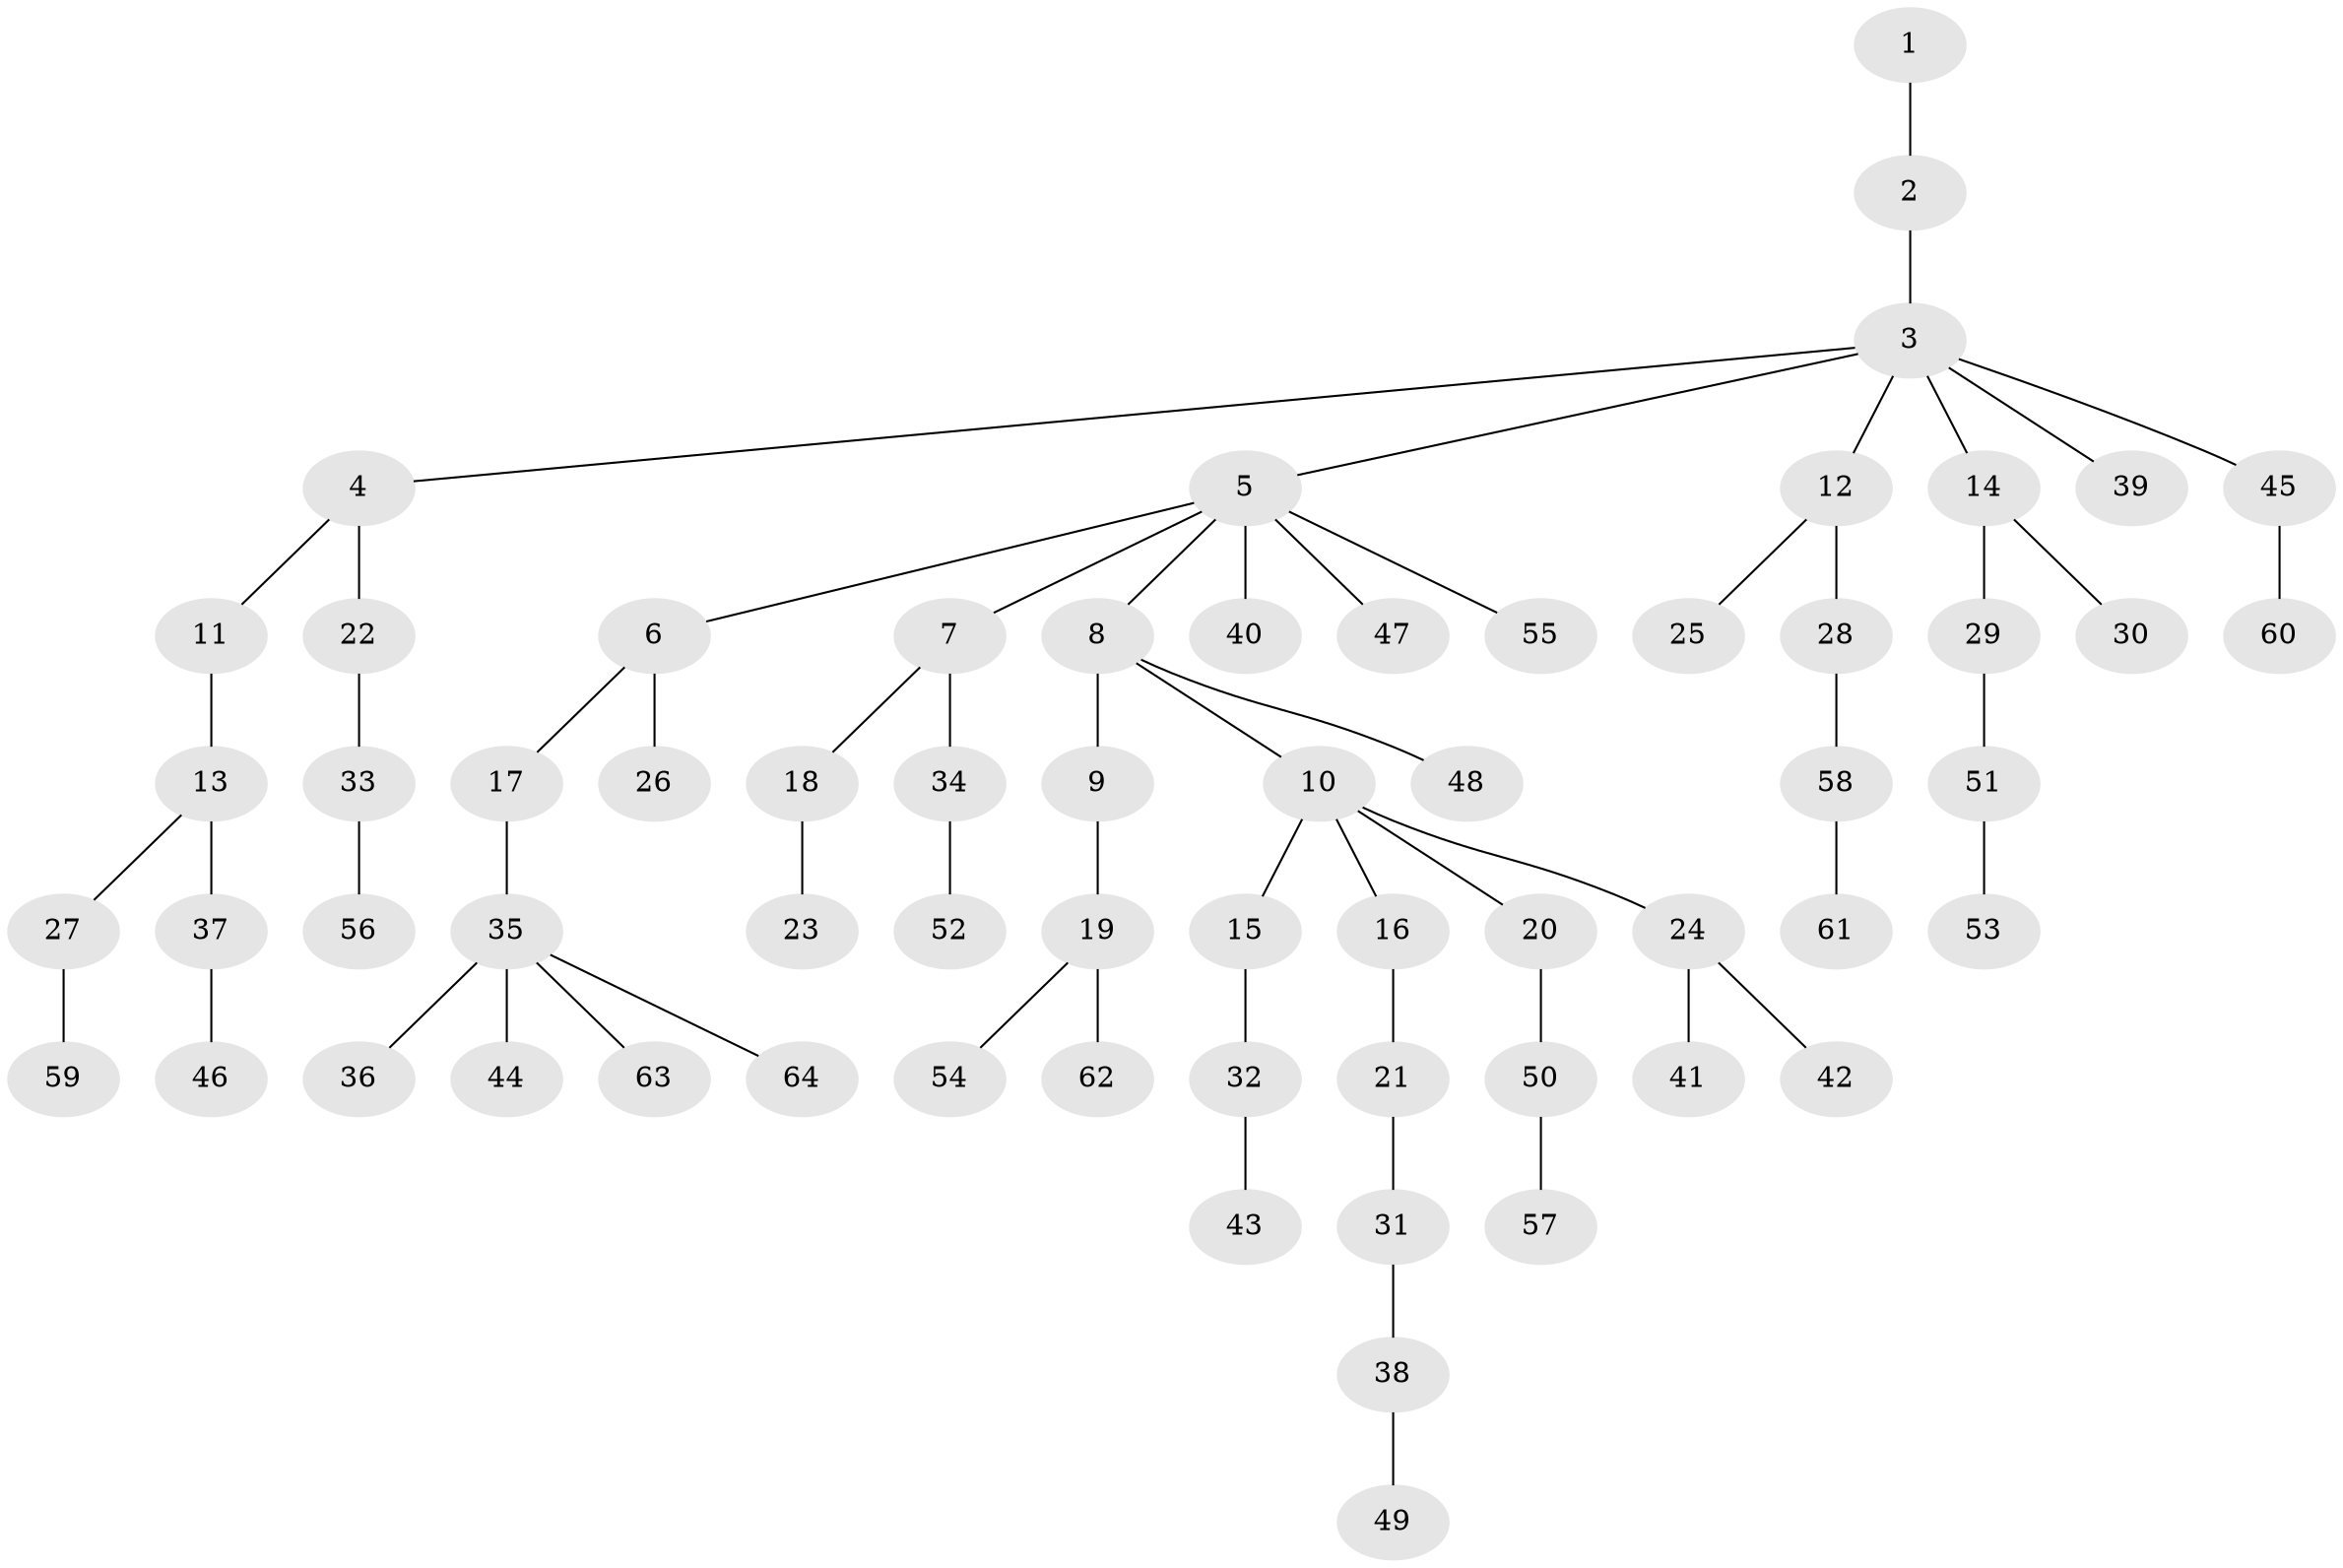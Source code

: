 // Generated by graph-tools (version 1.1) at 2025/26/03/09/25 03:26:28]
// undirected, 64 vertices, 63 edges
graph export_dot {
graph [start="1"]
  node [color=gray90,style=filled];
  1;
  2;
  3;
  4;
  5;
  6;
  7;
  8;
  9;
  10;
  11;
  12;
  13;
  14;
  15;
  16;
  17;
  18;
  19;
  20;
  21;
  22;
  23;
  24;
  25;
  26;
  27;
  28;
  29;
  30;
  31;
  32;
  33;
  34;
  35;
  36;
  37;
  38;
  39;
  40;
  41;
  42;
  43;
  44;
  45;
  46;
  47;
  48;
  49;
  50;
  51;
  52;
  53;
  54;
  55;
  56;
  57;
  58;
  59;
  60;
  61;
  62;
  63;
  64;
  1 -- 2;
  2 -- 3;
  3 -- 4;
  3 -- 5;
  3 -- 12;
  3 -- 14;
  3 -- 39;
  3 -- 45;
  4 -- 11;
  4 -- 22;
  5 -- 6;
  5 -- 7;
  5 -- 8;
  5 -- 40;
  5 -- 47;
  5 -- 55;
  6 -- 17;
  6 -- 26;
  7 -- 18;
  7 -- 34;
  8 -- 9;
  8 -- 10;
  8 -- 48;
  9 -- 19;
  10 -- 15;
  10 -- 16;
  10 -- 20;
  10 -- 24;
  11 -- 13;
  12 -- 25;
  12 -- 28;
  13 -- 27;
  13 -- 37;
  14 -- 29;
  14 -- 30;
  15 -- 32;
  16 -- 21;
  17 -- 35;
  18 -- 23;
  19 -- 54;
  19 -- 62;
  20 -- 50;
  21 -- 31;
  22 -- 33;
  24 -- 41;
  24 -- 42;
  27 -- 59;
  28 -- 58;
  29 -- 51;
  31 -- 38;
  32 -- 43;
  33 -- 56;
  34 -- 52;
  35 -- 36;
  35 -- 44;
  35 -- 63;
  35 -- 64;
  37 -- 46;
  38 -- 49;
  45 -- 60;
  50 -- 57;
  51 -- 53;
  58 -- 61;
}
